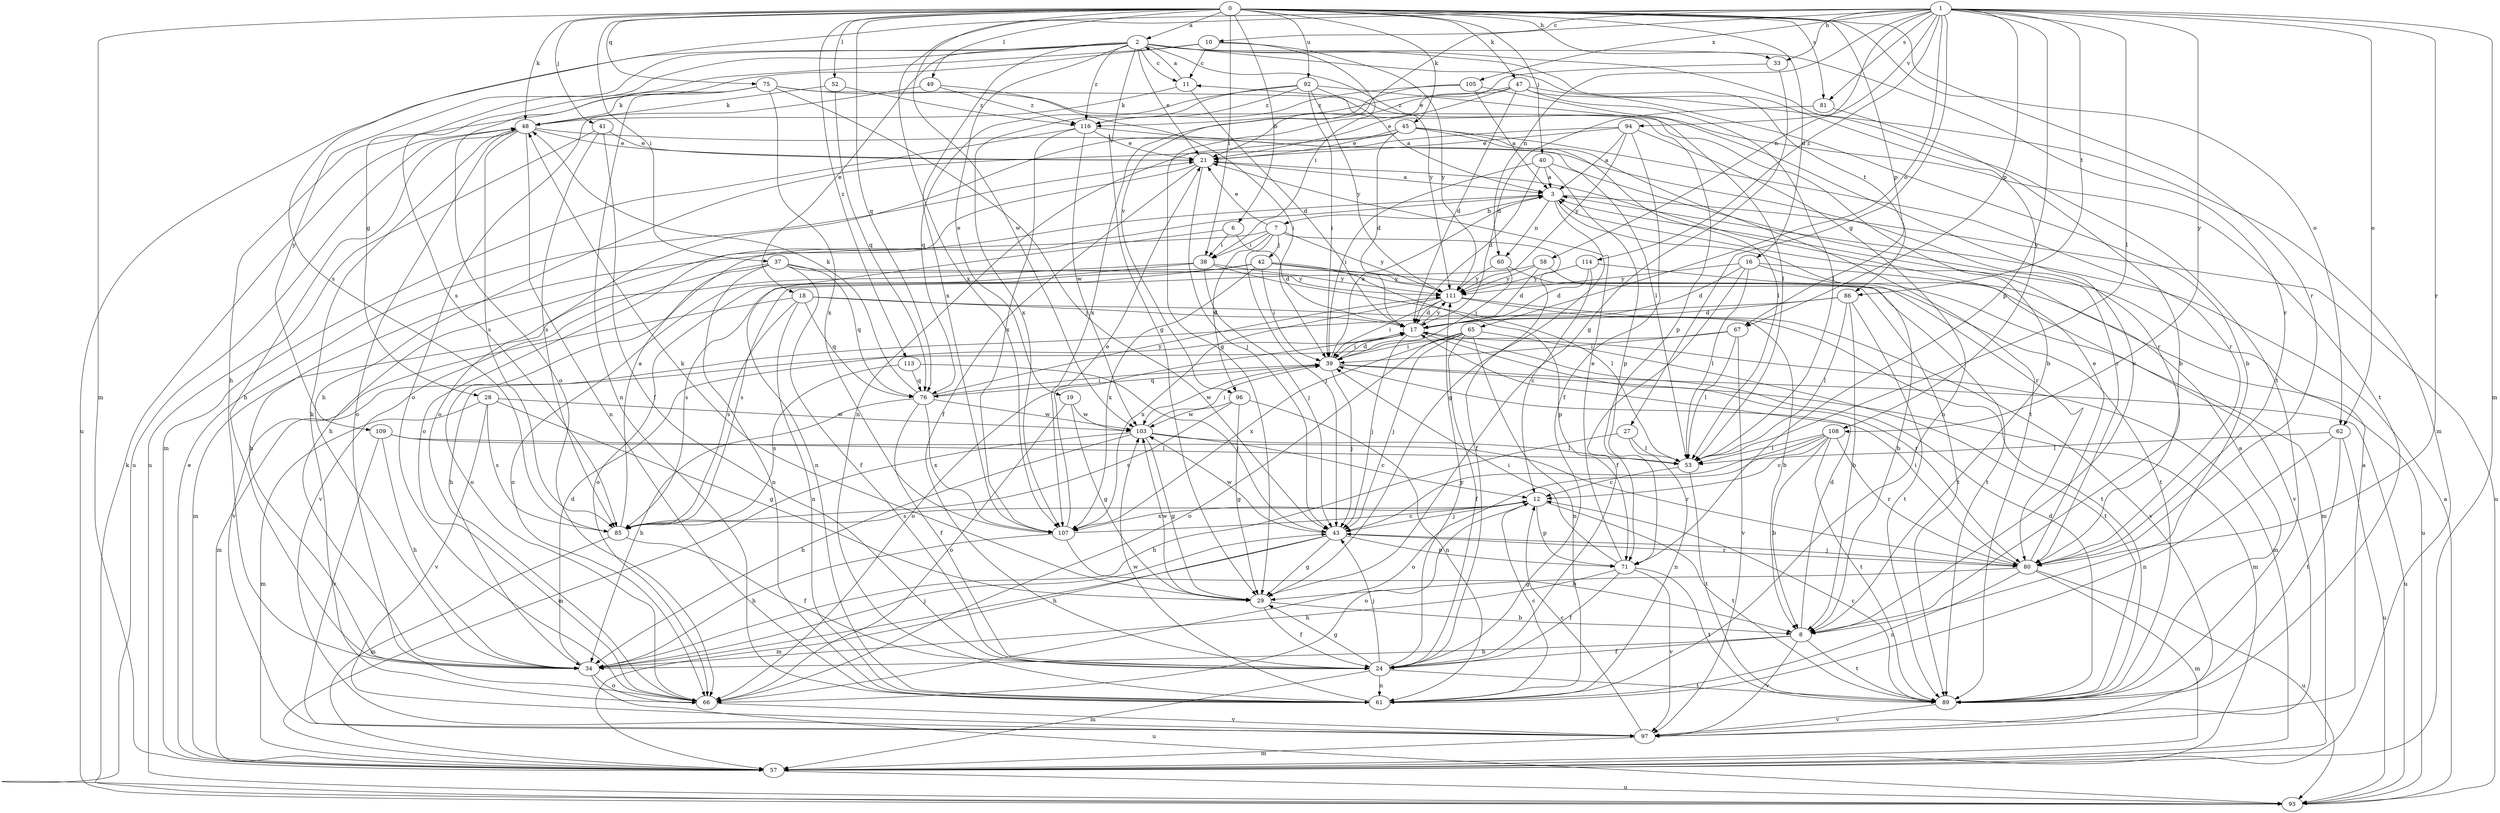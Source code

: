 strict digraph  {
0;
1;
2;
3;
6;
7;
8;
10;
11;
12;
16;
17;
18;
19;
21;
24;
27;
28;
29;
33;
34;
37;
38;
39;
40;
41;
42;
43;
45;
47;
48;
49;
52;
53;
57;
58;
60;
61;
62;
65;
66;
67;
71;
75;
76;
80;
81;
85;
86;
89;
92;
93;
94;
96;
97;
103;
105;
107;
108;
109;
111;
113;
114;
116;
0 -> 2  [label=a];
0 -> 6  [label=b];
0 -> 16  [label=d];
0 -> 33  [label=h];
0 -> 37  [label=i];
0 -> 38  [label=i];
0 -> 40  [label=j];
0 -> 41  [label=j];
0 -> 45  [label=k];
0 -> 47  [label=k];
0 -> 48  [label=k];
0 -> 49  [label=l];
0 -> 52  [label=l];
0 -> 57  [label=m];
0 -> 62  [label=o];
0 -> 67  [label=p];
0 -> 75  [label=q];
0 -> 76  [label=q];
0 -> 80  [label=r];
0 -> 81  [label=s];
0 -> 92  [label=u];
0 -> 103  [label=w];
0 -> 113  [label=z];
1 -> 10  [label=c];
1 -> 27  [label=g];
1 -> 33  [label=h];
1 -> 53  [label=l];
1 -> 57  [label=m];
1 -> 58  [label=n];
1 -> 60  [label=n];
1 -> 62  [label=o];
1 -> 65  [label=o];
1 -> 67  [label=p];
1 -> 71  [label=p];
1 -> 80  [label=r];
1 -> 81  [label=s];
1 -> 85  [label=s];
1 -> 86  [label=t];
1 -> 94  [label=v];
1 -> 96  [label=v];
1 -> 105  [label=x];
1 -> 107  [label=x];
1 -> 108  [label=y];
1 -> 114  [label=z];
2 -> 11  [label=c];
2 -> 18  [label=e];
2 -> 19  [label=e];
2 -> 21  [label=e];
2 -> 28  [label=g];
2 -> 29  [label=g];
2 -> 80  [label=r];
2 -> 86  [label=t];
2 -> 89  [label=t];
2 -> 93  [label=u];
2 -> 107  [label=x];
2 -> 108  [label=y];
2 -> 109  [label=y];
2 -> 111  [label=y];
2 -> 116  [label=z];
3 -> 7  [label=b];
3 -> 29  [label=g];
3 -> 34  [label=h];
3 -> 60  [label=n];
3 -> 80  [label=r];
3 -> 93  [label=u];
6 -> 17  [label=d];
6 -> 38  [label=i];
6 -> 61  [label=n];
7 -> 21  [label=e];
7 -> 24  [label=f];
7 -> 34  [label=h];
7 -> 38  [label=i];
7 -> 42  [label=j];
7 -> 43  [label=j];
7 -> 96  [label=v];
7 -> 111  [label=y];
8 -> 11  [label=c];
8 -> 17  [label=d];
8 -> 24  [label=f];
8 -> 34  [label=h];
8 -> 89  [label=t];
8 -> 97  [label=v];
10 -> 11  [label=c];
10 -> 38  [label=i];
10 -> 66  [label=o];
10 -> 85  [label=s];
10 -> 111  [label=y];
11 -> 2  [label=a];
11 -> 17  [label=d];
11 -> 48  [label=k];
12 -> 43  [label=j];
12 -> 66  [label=o];
12 -> 71  [label=p];
12 -> 85  [label=s];
12 -> 89  [label=t];
12 -> 107  [label=x];
16 -> 17  [label=d];
16 -> 24  [label=f];
16 -> 53  [label=l];
16 -> 93  [label=u];
16 -> 97  [label=v];
16 -> 111  [label=y];
17 -> 39  [label=i];
17 -> 43  [label=j];
17 -> 57  [label=m];
17 -> 66  [label=o];
17 -> 80  [label=r];
17 -> 111  [label=y];
18 -> 8  [label=b];
18 -> 17  [label=d];
18 -> 61  [label=n];
18 -> 76  [label=q];
18 -> 85  [label=s];
18 -> 97  [label=v];
19 -> 29  [label=g];
19 -> 66  [label=o];
19 -> 103  [label=w];
21 -> 3  [label=a];
21 -> 24  [label=f];
21 -> 43  [label=j];
21 -> 66  [label=o];
24 -> 29  [label=g];
24 -> 43  [label=j];
24 -> 57  [label=m];
24 -> 61  [label=n];
24 -> 89  [label=t];
24 -> 111  [label=y];
27 -> 34  [label=h];
27 -> 53  [label=l];
27 -> 61  [label=n];
28 -> 29  [label=g];
28 -> 57  [label=m];
28 -> 85  [label=s];
28 -> 97  [label=v];
28 -> 103  [label=w];
29 -> 8  [label=b];
29 -> 24  [label=f];
29 -> 48  [label=k];
29 -> 103  [label=w];
33 -> 21  [label=e];
33 -> 29  [label=g];
34 -> 17  [label=d];
34 -> 43  [label=j];
34 -> 66  [label=o];
34 -> 93  [label=u];
37 -> 24  [label=f];
37 -> 61  [label=n];
37 -> 66  [label=o];
37 -> 76  [label=q];
37 -> 89  [label=t];
37 -> 97  [label=v];
37 -> 111  [label=y];
38 -> 43  [label=j];
38 -> 53  [label=l];
38 -> 57  [label=m];
38 -> 66  [label=o];
38 -> 111  [label=y];
39 -> 3  [label=a];
39 -> 17  [label=d];
39 -> 43  [label=j];
39 -> 57  [label=m];
39 -> 76  [label=q];
39 -> 93  [label=u];
39 -> 103  [label=w];
40 -> 3  [label=a];
40 -> 17  [label=d];
40 -> 39  [label=i];
40 -> 71  [label=p];
40 -> 80  [label=r];
41 -> 21  [label=e];
41 -> 24  [label=f];
41 -> 85  [label=s];
41 -> 93  [label=u];
42 -> 39  [label=i];
42 -> 66  [label=o];
42 -> 71  [label=p];
42 -> 85  [label=s];
42 -> 89  [label=t];
42 -> 107  [label=x];
42 -> 111  [label=y];
43 -> 29  [label=g];
43 -> 34  [label=h];
43 -> 57  [label=m];
43 -> 71  [label=p];
43 -> 80  [label=r];
43 -> 103  [label=w];
45 -> 17  [label=d];
45 -> 21  [label=e];
45 -> 53  [label=l];
45 -> 61  [label=n];
45 -> 66  [label=o];
45 -> 80  [label=r];
45 -> 89  [label=t];
47 -> 8  [label=b];
47 -> 17  [label=d];
47 -> 21  [label=e];
47 -> 29  [label=g];
47 -> 53  [label=l];
47 -> 57  [label=m];
47 -> 116  [label=z];
48 -> 21  [label=e];
48 -> 34  [label=h];
48 -> 61  [label=n];
48 -> 66  [label=o];
48 -> 80  [label=r];
48 -> 85  [label=s];
48 -> 93  [label=u];
49 -> 39  [label=i];
49 -> 66  [label=o];
49 -> 116  [label=z];
52 -> 48  [label=k];
52 -> 76  [label=q];
52 -> 116  [label=z];
53 -> 12  [label=c];
53 -> 89  [label=t];
57 -> 21  [label=e];
57 -> 93  [label=u];
58 -> 17  [label=d];
58 -> 85  [label=s];
58 -> 89  [label=t];
58 -> 111  [label=y];
60 -> 8  [label=b];
60 -> 39  [label=i];
60 -> 111  [label=y];
61 -> 12  [label=c];
61 -> 103  [label=w];
62 -> 53  [label=l];
62 -> 61  [label=n];
62 -> 89  [label=t];
62 -> 93  [label=u];
65 -> 24  [label=f];
65 -> 39  [label=i];
65 -> 43  [label=j];
65 -> 61  [label=n];
65 -> 66  [label=o];
65 -> 89  [label=t];
65 -> 107  [label=x];
66 -> 48  [label=k];
66 -> 97  [label=v];
67 -> 39  [label=i];
67 -> 53  [label=l];
67 -> 57  [label=m];
67 -> 97  [label=v];
71 -> 21  [label=e];
71 -> 24  [label=f];
71 -> 34  [label=h];
71 -> 39  [label=i];
71 -> 89  [label=t];
71 -> 97  [label=v];
75 -> 8  [label=b];
75 -> 34  [label=h];
75 -> 43  [label=j];
75 -> 48  [label=k];
75 -> 61  [label=n];
75 -> 71  [label=p];
75 -> 107  [label=x];
76 -> 24  [label=f];
76 -> 34  [label=h];
76 -> 39  [label=i];
76 -> 48  [label=k];
76 -> 103  [label=w];
76 -> 107  [label=x];
76 -> 111  [label=y];
80 -> 21  [label=e];
80 -> 29  [label=g];
80 -> 39  [label=i];
80 -> 43  [label=j];
80 -> 57  [label=m];
80 -> 61  [label=n];
80 -> 93  [label=u];
81 -> 8  [label=b];
81 -> 17  [label=d];
85 -> 3  [label=a];
85 -> 24  [label=f];
85 -> 57  [label=m];
86 -> 8  [label=b];
86 -> 17  [label=d];
86 -> 34  [label=h];
86 -> 53  [label=l];
86 -> 89  [label=t];
89 -> 3  [label=a];
89 -> 12  [label=c];
89 -> 17  [label=d];
89 -> 97  [label=v];
92 -> 3  [label=a];
92 -> 39  [label=i];
92 -> 53  [label=l];
92 -> 76  [label=q];
92 -> 107  [label=x];
92 -> 111  [label=y];
92 -> 116  [label=z];
93 -> 3  [label=a];
93 -> 48  [label=k];
94 -> 3  [label=a];
94 -> 21  [label=e];
94 -> 24  [label=f];
94 -> 34  [label=h];
94 -> 61  [label=n];
94 -> 111  [label=y];
96 -> 29  [label=g];
96 -> 61  [label=n];
96 -> 85  [label=s];
96 -> 103  [label=w];
97 -> 3  [label=a];
97 -> 12  [label=c];
97 -> 57  [label=m];
103 -> 12  [label=c];
103 -> 29  [label=g];
103 -> 34  [label=h];
103 -> 39  [label=i];
103 -> 53  [label=l];
103 -> 57  [label=m];
105 -> 3  [label=a];
105 -> 89  [label=t];
105 -> 107  [label=x];
105 -> 116  [label=z];
107 -> 8  [label=b];
107 -> 12  [label=c];
107 -> 21  [label=e];
107 -> 34  [label=h];
108 -> 8  [label=b];
108 -> 12  [label=c];
108 -> 43  [label=j];
108 -> 53  [label=l];
108 -> 66  [label=o];
108 -> 80  [label=r];
108 -> 89  [label=t];
109 -> 34  [label=h];
109 -> 53  [label=l];
109 -> 80  [label=r];
109 -> 97  [label=v];
111 -> 17  [label=d];
111 -> 39  [label=i];
111 -> 89  [label=t];
111 -> 97  [label=v];
111 -> 107  [label=x];
113 -> 43  [label=j];
113 -> 76  [label=q];
113 -> 85  [label=s];
114 -> 12  [label=c];
114 -> 17  [label=d];
114 -> 57  [label=m];
114 -> 111  [label=y];
116 -> 21  [label=e];
116 -> 53  [label=l];
116 -> 57  [label=m];
116 -> 103  [label=w];
116 -> 107  [label=x];
}
